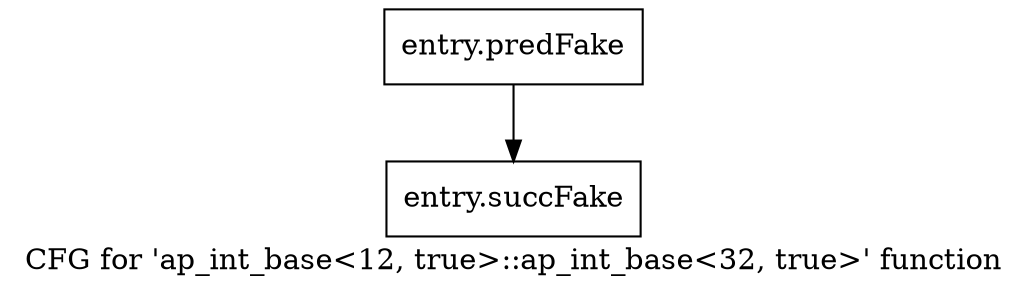 digraph "CFG for 'ap_int_base\<12, true\>::ap_int_base\<32, true\>' function" {
	label="CFG for 'ap_int_base\<12, true\>::ap_int_base\<32, true\>' function";

	Node0x5a57db0 [shape=record,filename="",linenumber="",label="{entry.predFake}"];
	Node0x5a57db0 -> Node0x5b2b990[ callList="" memoryops="" filename="/home/omerfaruk/tools/Xilinx/Vitis_HLS/2023.2/include/etc/ap_int_base.h" execusionnum="3"];
	Node0x5b2b990 [shape=record,filename="/home/omerfaruk/tools/Xilinx/Vitis_HLS/2023.2/include/etc/ap_int_base.h",linenumber="353",label="{entry.succFake}"];
}
